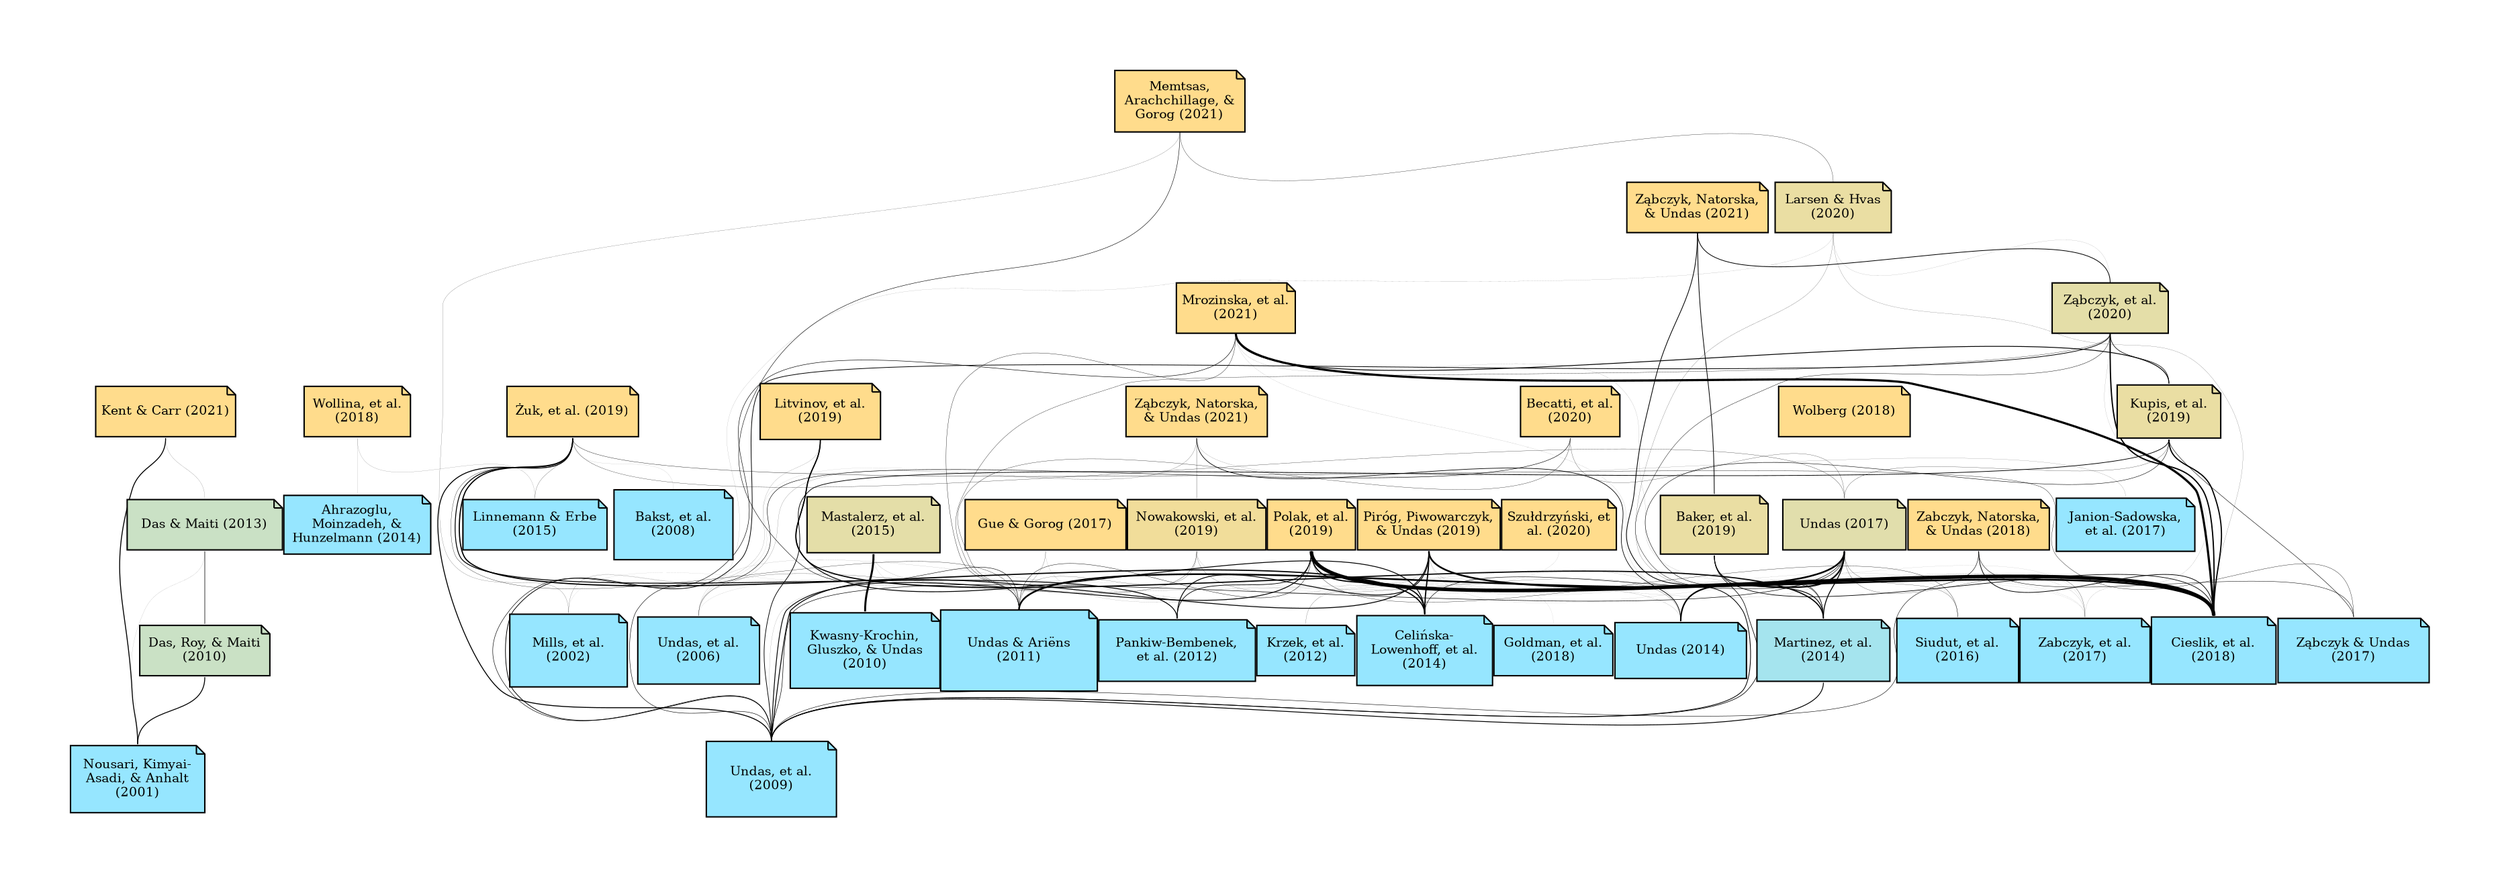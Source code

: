 digraph {

pad=0.7
layout=dot
rankdir=BT
ranksep=0.5
nodesep=0.0
splines=true
outputorder=edgesfirst

node [shape=note style=filled fontsize=9 fillcolor=none target="_blank" ordering="in"]
edge [arrowhead=none]

11712060 [label="Nousari, Kimyai-
Asadi, & Anhalt
(2001)" href="https://pubmed.ncbi.nlm.nih.gov/11712060/" tooltip="Title: Chronic idiopathic acrocyanosis.
~
By: Nousari, Kimyai-Asadi, Anhalt
Date: 2001 Dec
~
Abstract: Acrocyanosis is an uncommon condition characterized by symmetric coolness and violaceous discoloration of the hands and feet. The nose, ears, lips, and nipples are also often affected. The disease is temperature dependent and generally worsens with cold exposure. Acrocyanosis is often secondary to a variety of underlying causes. We present a very interesting case of a 44-year-old woman with almost lifelong idiopathic acrocyanosis. Differential diagnoses are discussed in this article.
~
PMID: 11712060
Journal: Journal of the American Academy of Dermatology" fillcolor="#96E6FF" margin=0.12781512503836437]
    12370216 [label="Mills, et al.
(2002)" href="https://pubmed.ncbi.nlm.nih.gov/12370216/" tooltip="Title: Altered fibrin clot structure in the healthy relatives of patients with premature coronary artery disease.
~
By: Mills, Ariëns, Mansfield, Grant
Date: 2002 Oct 08
~
Abstract: A family history of premature coronary artery disease (CAD) is an independent cardiovascular risk factor. Fibrin clots composed of dense fiber networks are found in young CAD patients and may occur in the relatives of such individuals.
~
PMID: 12370216
Journal: Circulation" fillcolor="#96E6FF" margin=0.21812412373755874]
    16689755 [label="Undas, et al.
(2006)" href="https://pubmed.ncbi.nlm.nih.gov/16689755/" tooltip="Title: Statins, fenofibrate, and quinapril increase clot permeability and enhance fibrinolysis in patients with coronary artery disease.
~
By: Undas, Celinska-Löwenhoff, Löwenhoff, Szczeklik
Date: 2006 May
~
Abstract: Aspirin increases fibrin clot porosity and susceptibility to lysis. It is unknown whether other drugs, in combination with aspirin, used in the treatment of coronary artery disease (CAD) might affect clot structure and resistance to lysis.
~
PMID: 16689755
Journal: Journal of thrombosis and haemostasis : JTH" fillcolor="#96E6FF" margin=0.19623979978989559]
    18656283 [label="Bakst, et al.
(2008)" href="https://pubmed.ncbi.nlm.nih.gov/18656283/" tooltip="Title: Raynaud's phenomenon: pathogenesis and management.
~
By: Bakst, Merola, Franks, Sanchez
Date: 2008 Oct
~
Abstract: Raynaud's phenomenon is a common clinical disorder for which patients frequently seek the expertise and care of dermatologists. It is manifested by recurrent vasospasm of the fingers and toes, often associated with exposure to cold temperature or emotional stress. The phenomenon is named after Maurice Raynaud, who, as a medical student, defined the first case in 1862 as episodic, symmetric, acral vasospasm characterized by pallor, cyanosis, suffusion, and a sense of fullness or tautness, which may be painful. Despite more than 140 years of research, the pathophysiology of Raynaud's phenomenon continues to elude investigators. Accordingly, although many pharmacologic treatments have been reported, there is still no cure or gold standard therapy. Further, response to treatment varies and is difficult to predict. Recently, there has been renewed interest in finding the pathogenetic mechanisms of Raynaud's phenomenon, an effort that has led to more potential targeted therapeutics. The purpose of this review is to discuss recent breakthroughs in the pathogenesis and treatment of Raynaud's phenomenon.
~
PMID: 18656283
Journal: Journal of the American Academy of Dermatology" fillcolor="#96E6FF" margin=0.20185139398778873]
    19690336 [label="Undas, et al.
(2009)" href="https://pubmed.ncbi.nlm.nih.gov/19690336/" tooltip="Title: Altered fibrin clot structure/function in patients with idiopathic venous thromboembolism and in their relatives.
~
By: Undas, Zawilska, Ciesla-Dul, Lehmann-Kopydłowska, Skubiszak, Ciepłuch, Tracz
Date: 2009 Nov 05
~
Abstract: We tested the hypothesis that fibrin structure/function is unfavorably altered in patients after idiopathic venous thromboembolism (VTE) and their relatives. Ex vivo plasma fibrin clot permeability, turbidimetry, and efficiency of fibrinolysis were investigated in 100 patients with first-ever VTE, including 34 with pulmonary embolism (PE), 100 first-degree relatives, and 100 asymptomatic controls with no history of thrombotic events. Known thrombophilia, cancer, trauma, and surgery were exclusion criteria. VTE patients and their relatives were characterized by lower clot permeability (P < .001), lower compaction (P < .001), higher maximum clot absorbancy (P < .001), and prolonged clot lysis time (P < .001) than controls, with more pronounced abnormalities, except maximum clot absorbance, in the patients versus relatives (all P < .01). Fibrin clots obtained for PE patients were more permeable, less compact, and were lysed more efficiently compared with deep-vein thrombosis patients (all P < .05) with no differences in their relatives. Being VTE relative, fibrinogen, and C-reactive protein were independent predictors of clot permeability and fibrinolysis time in combined analysis of controls and relatives. We conclude that altered fibrin clot features are associated with idiopathic VTE with a different profile of fibrin variables in PE. Similar features can be detected in VTE relatives. Fibrin properties might represent novel risk factors for thrombosis.
~
PMID: 19690336
Journal: Blood" fillcolor="#96E6FF" margin=0.23260748027008266]
    20418987 [label="Das, Roy, & Maiti
(2010)" href="https://pubmed.ncbi.nlm.nih.gov/20418987/" tooltip="Title: Remittent idiopathic necrotizing acrocyanosis - a rare entity.
~
By: Das, Roy, Maiti
Date: 2010
~
Abstract: Remittent idiopathic necrotizing acrocyanosis is a very rare condition characterized by persistent systemic cyanotic or erythrocyanotic discoloration of hands and feet. It is associated with pain, tenderness of fingers and toes and may present as ulceration or gangrene of extremities. It is aggravated with cold exposure but persists even in summer. Acrocyanosis is not due to any systemic disease; peripheral arteriolar constriction with secondary vasodilatation due to disordered vascular tone of unknown etiology has been postulated. It responds to peripheral vasodilator drug but usually needs continuous long term therapy along with avoidance of cold exposure. We report the case of a 53-year-old male farmer with remittent necrotizing acrocyanosis.
~
PMID: 20418987
Journal: Indian journal of dermatology" fillcolor="#CAE1C5" margin=0.08010299956639813]
    20471669 [label="Kwasny-Krochin,
Gluszko, & Undas
(2010)" href="https://pubmed.ncbi.nlm.nih.gov/20471669/" tooltip="Title: Unfavorably altered fibrin clot properties in patients with active rheumatoid arthritis.
~
By: Kwasny-Krochin, Gluszko, Undas
Date: 2010 Jul
~
Abstract: Altered fibrin clot properties have been reported in cardiovascular diseases (CVD) and inflammatory states. Given increased prevalence of CVD in patients with rheumatoid arthritis (RA), we investigated whether fibrin characteristics are also altered in RA patients.
~
PMID: 20471669
Journal: Thrombosis research" fillcolor="#96E6FF" margin=0.16760912590556815]
    21836064 [label="Undas & Ariëns
(2011)" href="https://pubmed.ncbi.nlm.nih.gov/21836064/" tooltip="Title: Fibrin clot structure and function: a role in the pathophysiology of arterial and venous thromboembolic diseases.
~
By: Undas, Ariëns
Date: 2011 Dec
~
Abstract: The formation of fibrin clots that are relatively resistant to lysis represents the final step in blood coagulation. We discuss the genetic and environmental regulators of fibrin structure in relation to thrombotic disease. In addition, we discuss the implications of fibrin structure for treatment of thrombosis. Fibrin clots composed of compact, highly branched networks with thin fibers are resistant to lysis. Altered fibrin structure has consistently been reported in patients with several diseases complicated by thromboembolic events, including patients with acute or prior myocardial infarction, ischemic stroke, and venous thromboembolism. Relatives of patients with myocardial infarction or venous thromboembolism display similar fibrin abnormalities. Low-dose aspirin, statins, lowering of homocysteine, better diabetes control, smoking cessation, and suppression of inflammatory response increase clot permeability and susceptibility to lysis. Growing evidence indicates that abnormal fibrin properties represent a novel risk factor for arterial and venous thrombotic events, particularly of unknown etiology in young and middle-aged patients.
~
PMID: 21836064
Journal: Arteriosclerosis, thrombosis, and vascular biology" fillcolor="#96E6FF" margin=0.26072099696478684]
    22274545 [label="Pankiw-Bembenek,
et al. (2012)" href="https://pubmed.ncbi.nlm.nih.gov/22274545/" tooltip="Title: A history of early stent thrombosis is associated with prolonged clot lysis time.
~
By: Pankiw-Bembenek, Zalewski, Goralczyk, Undas
Date: 2012 Mar
~
Abstract: It has been demonstrated that formation of compact plasma fibrin clots resistant to plasmin-mediated lysis characterises patients following in-stent thrombosis (IST). The relationship between defective fibrinolysis, reflected as prolonged clot lysis time (CLT) and IST is unclear. We sought to investigate whether patients with acute and subacute IST have impaired fibrinolytic capacity. We studied 41 definite IST patients, including 15 with acute and 26 with subacute IST experienced 2-73 months prior to enrollment, versus 41 controls matched for demographics, cardiovascular risk factors, concomitant treatment and angiographic/stent parameters. CLT, reflecting lysis of a tissue factor-induced plasma clot by exogenous tissue plasminogen activator, together with plasminogen activator inhibitor-1 (PAI-1) antigen and activity, thrombin-activatable fibrinolysis inhibitor (TAFI) antigen and activity, thrombomodulin (TM), plasminogen and α2-antiplasmin (α2AP) were measured. There were no inter-group differences in angiographic parameters, indication to the first PCI, culprit vessel or a type of stent. Patients with IST had 11% longer CLT (p=0.005) and 13% higher PAI-1 antigen (p=0.04) compared to controls. There were positive correlations in both groups between CLT and PAI-1 antigen and TAFI activity (all p<0.001). Multiple regression analysis showed that CLT (odds ratio [OR]=1.04 per 1 minute, 95% CI 1.01-1.08, p=0.02) and platelet count (OR=1.01 per 1,000/μl, 95% CI 1.00-1.02, p=0.034) were independent predictors of IST (R(2)=0.28, p<0.05). Concluding, impaired fibrinolytic potential, that is in part determined by plasma PAI-1 antigen and TAFI activity, characterises patients with a history of acute and subacute IST, which might help identify patients at higher risk of IST.
~
PMID: 22274545
Journal: Thrombosis and haemostasis" fillcolor="#96E6FF" margin=0.1613943352306837]
    22940058 [label="Krzek, et al.
(2012)" href="https://pubmed.ncbi.nlm.nih.gov/22940058/" tooltip="Title: Fibrin clot properties in women heterozygous for factor V Leiden mutation: effects of oral contraceptives.
~
By: Krzek, Ciesla-Dul, Zabczyk, Undas
Date: 2012 Oct
~
Abstract: Oral contraceptives (OC) in the presence of factor V Leiden mutation (FVL) markedly increase the risk of venous thromboembolism (VTE). Little is known about the OC and FVL-related alterations in fibrin clot properties.
~
PMID: 22940058
Journal: Thrombosis research" fillcolor="#96E6FF" margin=0.09771212547196625]
    24249890 [label="Das & Maiti (2013)" href="https://pubmed.ncbi.nlm.nih.gov/24249890/" tooltip="Title: Acrocyanosis: an overview.
~
By: Das, Maiti
Date: 2013 Nov
~
Abstract: It is a functional peripheral vascular disorder characterized by bluish discoloration of skin and mucous membrane due to diminished oxyhemoglobin. It may be due to central or local tissue oxygenation defects. It is a painful episodic disorder, where trophic changes and ulceration are very rare except in necrotizing variant. By definition, it refers to persistent abnormally deep blue or cyanotic discoloration of skin over extremities (hand and feet most commonly) due to decreased oxyhemoglobin.
~
PMID: 24249890
Journal: Indian journal of dermatology" fillcolor="#CAE1C5" margin=0.1454242509439325]
    24414255 [label="Martinez, et al.
(2014)" href="https://pubmed.ncbi.nlm.nih.gov/24414255/" tooltip="Title: Enhanced lysis and accelerated establishment of viscoelastic properties of fibrin clots are associated with pulmonary embolism.
~
By: Martinez, Cuker, Mills, Crichlow, Lightfoot, Chernysh, Nagaswami, Weisel, Ischiropoulos
Date: 2014 Mar 01
~
Abstract: The factors that contribute to pulmonary embolism (PE), a potentially fatal complication of deep vein thrombosis (DVT), remain poorly understood. Whereas fibrin clot structure and functional properties have been implicated in the pathology of venous thromboembolism and the risk for cardiovascular complications, their significance in PE remains uncertain. Therefore, we systematically compared and quantified clot formation and lysis time, plasminogen levels, viscoelastic properties, activated factor XIII cross-linking, and fibrin clot structure in isolated DVT and PE subjects. Clots made from plasma of PE subjects showed faster clot lysis times with no differences in lag time, rate of clot formation, or maximum absorbance of turbidity compared with DVT. Differences in lysis times were not due to alterations in plasminogen levels. Compared with DVT, clots derived from PE subjects showed accelerated establishment of viscoelastic properties, documented by a decrease in lag time and an increase in the rate of viscoelastic property formation. The rate and extent of fibrin cross-linking by activated factor XIII were similar between clots from DVT and PE subjects. Electron microscopy revealed that plasma fibrin clots from PE subjects exhibited lower fiber density compared with those from DVT subjects. These data suggest that clot structure and functional properties differ between DVT and PE subjects and provide insights into mechanisms that may regulate embolization.
~
PMID: 24414255
Journal: American journal of physiology. Lung cellular and molecular physiology" fillcolor="#A5E4EE" margin=0.16760912590556815]
    24652596 [label="Celińska-
Lowenhoff, et al.
(2014)" href="https://pubmed.ncbi.nlm.nih.gov/24652596/" tooltip="Title: Altered fibrin clot structure/function in patients with antiphospholipid syndrome: association with thrombotic manifestation.
~
By: Celińska-Lowenhoff, Iwaniec, Padjas, Musiał, Undas
Date: 2014 Aug
~
Abstract: We tested the hypothesis that plasma fibrin clot structure/function is unfavourably altered in patients with antiphospholipid syndrome (APS). Ex vivo plasma clot permeability, turbidity and susceptibility to lysis were determined in 126 consecutive patients with APS enrolled five months or more since thrombotic event vs 105 controls. Patients with both primary and secondary APS were characterised by 11% lower clot permeability (p<0.001), 4.8% shorter lag phase (p<0.001), 10% longer clot lysis time (p<0.001), and 4.7% higher maximum level of D-dimer released from clots (p=0.02) as compared to the controls. Scanning electron microscopy images confirmed denser fibrin networks composed of thinner fibres in APS. Clots from patients with 'triple-antibody positivity' were formed after shorter lag phase (p=0.019) and were lysed at a slower rate (p=0.004) than in the remainder. Clots from APS patients who experienced stroke and/or myocardial infarction were 8% less permeable (p=0.01) and susceptible to lysis (10.4% longer clot lysis time [p=0.006] and 4.5% slower release of D-dimer from clots [p=0.01]) compared with those following venous thromboembolism alone. Multivariate analysis adjusted for potential confounders showed that in APS patients, lupus anticoagulant and 'triple-positivity' were the independent predictors of clot permeability, while 'triple-positivity' predicted lysis time. We conclude that APS is associated with prothrombotic plasma fibrin clot phenotype, with more pronounced abnormalities in arterial thrombosis. Molecular background for this novel prothrombotic mechanism in APS remains to be established.
~
PMID: 24652596
Journal: Thrombosis and haemostasis" fillcolor="#96E6FF" margin=0.1454242509439325]
    24671700 [label="Undas (2014)" href="https://pubmed.ncbi.nlm.nih.gov/24671700/" tooltip="Title: Fibrin clot properties and their modulation in thrombotic disorders.
~
By: Undas
Date: 2014 Jul 03
~
Abstract: Accumulating evidence indicates that accelerated formation of fibrin clots composed of compact, highly-branched networks with thin fibres which are relatively resistant to plasmin-mediated lysis can be commonly observed in patients with venous or arterial thrombosis. This review discusses characteristics of fibrin clot structure and function in patients with various thromboembolic manifestations, in particular myocardial infarction, ischaemic stroke and venous thromboembolism, based on the publications till December 2013. Moreover, factors will be presented that in vivo unfavourably determine altered fibrin clot properties in thrombotic disorders and modalities that can improve clot phenotype.
~
PMID: 24671700
Journal: Thrombosis and haemostasis" fillcolor="#96E6FF" margin=0.20314789170422554]
    24801303 [label="Ahrazoglu,
Moinzadeh, &
Hunzelmann (2014)" href="https://pubmed.ncbi.nlm.nih.gov/24801303/" tooltip="Title: [Differential diagnoses of Raynaud's phenomenon].
~
By: Ahrazoglu, Moinzadeh, Hunzelmann
Date: 2014 May
~
Abstract: Raynaud's phenomenon (RP) is characterized by repeated vasospastic attacks of the distal extremities induced by cold, humidity, vibrations or emotional stress. It typically presents a triphasic colour change from white (palor; vasoconstriction) to blue (cyanosis) and red (reactive hyperaemia). The symptoms are based on a primary RP in 90 %. Secondary RP is a symptom of an underlying disease. RP has to be distinguished from other colour changes of the distal extremities like acrocyanosis, erythromelalgia, perniosis and Chilblain-Lupus. Patients history, clinical examination, ANA, ESR/CRP and nailfold capillaroscopy are essential for the early diagnosis of an underlying disease. The initiation of angiologic tests is important in patients with digital ulcers, necrosis or gangrene. Important differential diagnoses in secondary RP are autoimmune rheumatic diseases like systemic sclerosis and systemic lupus erythematodes as well as vascular diseases like arterial occlusions and compression syndromes or concomitant medication (i. e. beta-blocker).
~
PMID: 24801303
Journal: Deutsche medizinische Wochenschrift (1946)" fillcolor="#96E6FF" margin=0.08010299956639813]
    26098320 [label="Linnemann & Erbe
(2015)" href="https://pubmed.ncbi.nlm.nih.gov/26098320/" tooltip="Title: Raynauds phenomenon - assessment and differential diagnoses.
~
By: Linnemann, Erbe
Date: 2015 May
~
Abstract: Raynauds phenomenon (RP) is characterised by paroxysmal reversible episodes of vasospasm, usually involving peripheral small vessels of the fingers or toes and resulting in a triple-colour change starting with pallor and followed by cyanosis and erythema. Attacks are typically triggered by cold or emotional stress. The diagnosis of RP can be made on the basis of the patients clinical symptoms. Primary RP occurs without underlying disease and is considered a benign condition. A normal erythrocyte sedimentation rate, negative testing for antinuclear antibodies, normal nailfold capillaries and the absence of structural micro- or macrovascular damage and other diseases lead to the diagnosis of primary RP. Digital photoplethysmography and pulse contour analysis can be used as an additional tool to exclude structural macro- or microvascular disease. In contrast, secondary RP is associated with other diseases, mainly connective tissue diseases such as systemic sclerosis. If there is a suspicion of secondary RP, a thorough laboratory and vascular assessment is required to make the diagnosis of underlying disease. Acrocyanosis and erythromelalgia are additional functional vascular disorders that can be easily distinguished when patients are carefully assessed for their history and clinical symptoms.
~
PMID: 26098320
Journal: VASA. Zeitschrift fur Gefasskrankheiten" fillcolor="#96E6FF" margin=0.09771212547196625]
    26540111 [label="Mastalerz, et al.
(2015)" href="https://pubmed.ncbi.nlm.nih.gov/26540111/" tooltip="Title: Unfavorably Altered Fibrin Clot Properties in Patients with Eosinophilic Granulomatosis with Polyangiitis (Churg-Strauss Syndrome): Association with Thrombin Generation and Eosinophilia.
~
By: Mastalerz, Celińska-Lӧwenhoff, Krawiec, Batko, Tłustochowicz, Undas
Date: 2015
~
Abstract: Given reports on the increased prevalence of thromboembolic incidents in patients with eosinophilic granulomatosis with polyangiitis (EGPA; Churg-Strauss syndrome), we investigated whether fibrin clot properties are unfavorably altered in EGPA.
~
PMID: 26540111
Journal: PloS one" fillcolor="#E4DEA8" margin=0.1345098040014257]
    26786481 [label="Siudut, et al.
(2016)" href="https://pubmed.ncbi.nlm.nih.gov/26786481/" tooltip="Title: Reduced plasma fibrin clot permeability and susceptibility to lysis are associated with increased risk of postthrombotic syndrome.
~
By: Siudut, Grela, Wypasek, Plens, Undas
Date: 2016 Apr
~
Abstract: The postthrombotic syndrome (PTS) is a severe complication of deep vein thrombosis (DVT). Reduced plasma clot permeability and lysability have been linked to DVT and residual vein obstruction. OBJECTIVES We investigated whether altered fibrin clot properties are associated with the occurrence of PTS.
~
PMID: 26786481
Journal: Journal of thrombosis and haemostasis : JTH" fillcolor="#96E6FF" margin=0.17552725051033058]
    28062504 [label="Zabczyk, et al.
(2017)" href="https://pubmed.ncbi.nlm.nih.gov/28062504/" tooltip="Title: Prothrombotic Fibrin Clot Phenotype Is Associated With Recurrent Pulmonary Embolism After Discontinuation of Anticoagulant Therapy.
~
By: Zabczyk, Plens, Wojtowicz, Undas
Date: 2017 Feb
~
Abstract: Pulmonary embolism (PE) is a life-threatening manifestation of venous thromboembolism with a high recurrence rate after anticoagulation cessation. Recently, we have reported that prothrombotic clot phenotype in venous thromboembolism patients is associated with an increased risk of recurrent deep-vein thrombosis.
~
PMID: 28062504
Journal: Arteriosclerosis, thrombosis, and vascular biology" fillcolor="#96E6FF" margin=0.17552725051033058]
    28740853 [label="Undas (2017)" href="https://pubmed.ncbi.nlm.nih.gov/28740853/" tooltip="Title: Prothrombotic Fibrin Clot Phenotype in Patients with Deep Vein Thrombosis and Pulmonary Embolism: A New Risk Factor for Recurrence.
~
By: Undas
Date: 2017
~
Abstract: Prothrombotic fibrin clot phenotype, involving faster formation of dense meshwork composed of thinner and highly branched fibers that are relatively resistant to plasmin-induced lysis, has been reported in patients with not only myocardial infarction or stroke, but also venous thromboembolism (VTE), encompassing deep vein thrombosis (DVT), and/or pulmonary embolism (PE). Prothrombotic fibrin clot phenotype, in particular prolonged clot lysis time, is considered a novel risk factor for VTE as well as venous thrombosis at unusual location, for example, cerebral sinus venous thrombosis, retinal vein obstruction, and Budd-Chiari syndrome. Growing evidence from observational studies indicates that abnormal fibrin clot properties can predict recurrent DVT and PE and they are involved in serious complications of VTE, for example, thromboembolic pulmonary hypertension and postthrombotic syndrome. The purpose of this article is to review our current understanding of the role of fibrin clot structure and function in venous thrombosis with emphasis on clinical issues ranging from prognosis to therapy.
~
PMID: 28740853
Journal: BioMed research international" fillcolor="#E1DEAC" margin=0.16760912590556815]
    28771277 [label="Janion-Sadowska,
et al. (2017)" href="https://pubmed.ncbi.nlm.nih.gov/28771277/" tooltip="Title: Plasma fibrin clot properties in the G20210A prothrombin mutation carriers following venous thromboembolism: the effect of rivaroxaban.
~
By: Janion-Sadowska, Natorska, Siudut, Ząbczyk, Stanisz, Undas
Date: 2017 08 30
~
Abstract: We sought to investigate whether the G20210A prothrombin mutation modifies plasma fibrin clot properties in patients after venous thromboembolism (VTE) and how rivaroxaban treatment affects these alterations. We studied 34 prothrombin mutation heterozygous carriers and sex- and age-matched 34 non-carriers, all at least three months since the first VTE episode, before and during treatment with rivaroxaban. Clot permeability (Ks) and clot lysis time (CLT) with or without elimination of thrombin activatable fibrinolysis inhibitor (TAFI) were assessed at baseline, 2-6 hours (h) after and 20-25 h after intake of rivaroxaban (20 mg/day). At baseline, the prothrombin mutation group formed denser clots (Ks -12 %, p=0.0006) and had impaired fibrinolysis (CLT +14 %, p=0.004, and CLT-TAFI +13 %, p=0.03) compared with the no mutation group and were similar to those observed in 15 healthy unrelated prothrombin mutation carriers. The G20210A prothrombin mutation was the independent predictor for Ks and CLT before rivaroxaban intake. At 2-6 h after rivaroxaban intake, clot properties improved in both G20210A carriers and non-carriers (Ks +38 %, and +37 %, CLT -25 % and -25 %, CLT-TAFI -20 % and -24 %, respectively, all p<0.001), but those parameters were worse in the prothrombin mutation group (Ks -12.8 %, CLT +17 %, CLT-TAFI +13 %, all p<0.001). Rivaroxaban concentration correlated with fibrin clot properties. After 20-25 h since rivaroxaban intake most clot properties returned to baseline. Rivaroxaban-related differences in clot structure were confirmed by scanning electron microscopy images. In conclusion, rivaroxaban treatment, though improves fibrin clot properties, cannot abolish more prothrombotic fibrin clot phenotype observed in prothrombin mutation carriers following VTE.
~
PMID: 28771277
Journal: Thrombosis and haemostasis" fillcolor="#96E6FF" margin=0.1198970004336019]
    28841147 [label="Gue & Gorog (2017)" href="https://pubmed.ncbi.nlm.nih.gov/28841147/" tooltip="Title: Importance of Endogenous Fibrinolysis in Platelet Thrombus Formation.
~
By: Gue, Gorog
Date: 2017 Aug 25
~
Abstract: The processes of thrombosis and coagulation are finely regulated by endogenous fibrinolysis maintaining healthy equilibrium. When the balance is altered in favour of platelet activation and/or coagulation, or if endogenous fibrinolysis becomes less efficient, pathological thrombosis can occur. Arterial thrombosis remains a major cause of morbidity and mortality in the world despite advances in medical therapies. The role endogenous fibrinolysis in the pathogenesis of arterial thrombosis has gained increasing attention in recent years as it presents novel ways to prevent and treat existing diseases. In this review article, we discuss the role of endogenous fibrinolysis in platelet thrombus formation, methods of measurement of fibrinolytic activity, its role in predicting cardiovascular diseases and clinical outcomes and future directions.
~
PMID: 28841147
Journal: International journal of molecular sciences" fillcolor="#FFDC8C" margin=0.12781512503836437]
    29225327 [label="Ząbczyk & Undas
(2017)" href="https://pubmed.ncbi.nlm.nih.gov/29225327/" tooltip="Title: Plasma fibrin clot structure and thromboembolism: clinical implications.
~
By: Ząbczyk, Undas
Date: 2017 12 22
~
Abstract: Fibrin formed as a result of fibrinogen polymerization is the main protein component of a clot in a test tube and intravascular thrombi in vivo. Fibrin clot structure characterized by fiber diameter and pore size differs between healthy persons and those with thromboembolic diseases, in part due to the quality and quantity of fibrinogen and the magnitude of thrombin generation. A key measure of plasma clot structure is its permeability, reflected by the Darcy constant (Ks). Reduced Ks is a typical feature of the prothrombotic fibrin clot phenotype, which is associated with faster formation of denser fibrin mesh, relatively resistant to lysis. Low Ks has been reported in patients with prior or acute myocardial infarction (MI), stroke, or venous thromboembolism (encompassing deep vein thrombosis [DVT] and pulmonary embolism [PE]), as well as in those with prothrombotic conditions (eg, in several thrombophilic states) and in the presence of cardiovascular risk factors (eg, obesity). Antithrombotic and anticoagulant agents, along with statins, have been shown to increase Ks. Growing evidence indicates associations between the properties of plasma fibrin clots and morphology of intravascular thrombi in patients with MI. Recently, reduced Ks has been shown to predict recurrent thromboembolic episodes in patients with a history of stroke, PE, DVT, and their serious complications, including postthrombotic syndrome and thromboembolic pulmonary hypertension. We discuss the current evidence for the significance of clot density measured in vitro as a prognostic marker in a number of clinical conditions associated with elevated thromboembolic risk.
~
PMID: 29225327
Journal: Polish archives of internal medicine" fillcolor="#96E6FF" margin=0.18010299956639814]
    29242187 [label="Cieslik, et al.
(2018)" href="https://pubmed.ncbi.nlm.nih.gov/29242187/" tooltip="Title: Altered plasma clot properties increase the risk of recurrent deep vein thrombosis: a cohort study.
~
By: Cieslik, Mrozinska, Broniatowska, Undas
Date: 2018 02 15
~
Abstract: It has been demonstrated that fibrin clots generated from plasma samples obtained from patients with prior thromboembolic events are denser and less susceptible to lysis. Such a prothrombotic fibrin clot phenotype has been suggested as a new risk factor for venous thromboembolism, but its prognostic value is unclear. To assess whether abnormal clot properties can predict recurrent deep vein thrombosis (DVT), we studied 320 consecutive patients aged 18 to 70 years following the first-ever DVT. Plasma clot properties were evaluated after 3 months of anticoagulant treatment since the index event. A mean duration of anticoagulation was 10 months (range, 4-20). Recurrent DVT was observed in 77 patients (25%; 6.6%/year) during a median follow-up of 44 months. Recurrences of DVT were associated with faster formation (-9% lag phase) of denser fibrin networks (-12% fibrin clot permeability [Ks]) and 4% higher maximum absorbance of plasma clots that displayed impaired fibrinolytic degradation (+25% prolonged clot lysis time [CLT]) and a 5% slower rate of increase in D-dimer levels during clot degradation (D-Drate; all P < .05). Proximal DVT alone, higher C-reactive protein, D-dimer, peak thrombin, lower Ks, shorter lag phase, decreased D-Drate, and prolonged CLT were independent predictors of recurrences (all P < .05). Individuals characterized by low Ks (≤7.3 × 10-9 cm2) and prolonged CLT (>96 min) were at the highest risk of recurrent DVT (odds ratio, 15.8; 95% confidence interval, 7.5-33.5). Kaplan-Meier curves showed that reduced Ks and prolonged CLT predicted recurrent DVT. We demonstrate that unfavorably altered clot properties may predict recurrent DVT after anticoagulation withdrawal.
~
PMID: 29242187
Journal: Blood" fillcolor="#96E6FF" margin=0.19623979978989559]
    29484025 [label="Wollina, et al.
(2018)" href="https://pubmed.ncbi.nlm.nih.gov/29484025/" tooltip="Title: Acrocyanosis - A Symptom with Many Facettes.
~
By: Wollina, Koch, Langner, Hansel, Heinig, Lotti, Tchernev
Date: 2018 Jan 25
~
Abstract: Acrocyanosis is an uncommon complaint belonging to the acro-syndromes. It typically presents with coolness and bluish discolourations of hands, feet, ears, nose, lips and nipple. The most frequently affected parts of the body are the hands. This review discusses physical factors, vascular disorders, infectious diseases, haematological disorders, solid tumours genetic disorders, drugs, eating disorders, and spinal disease presenting as or leading to acrocyanosis.
~
PMID: 29484025
Journal: Open access Macedonian journal of medical sciences" fillcolor="#FFDC8C" margin=0.08010299956639813]
    29589187 [label="Zabczyk, Natorska,
& Undas (2018)" href="https://pubmed.ncbi.nlm.nih.gov/29589187/" tooltip="Title: Erythrocyte compression index is impaired in patients with residual vein obstruction.
~
By: Zabczyk, Natorska, Undas
Date: 2018 Jul
~
Abstract: Defective clot contraction has been postulated to contribute to thrombosis. We aimed to evaluate the association of residual vein obstruction (RVO) with erythrocyte compression within the whole-blood clot. We studied 32 patients with venous thromboembolism (VTE) taking vitamin K antagonists (VKAs) for at least 3 months (median time in therapeutic range 60%), including 12 (37.5%) with RVO, and 32 age- and sex-matched controls. In all study participants we evaluated whole blood clot retraction, expressed as the erythrocyte compression index (ECI), defined as a ratio of mean polyhedrocyte area to mean native erythrocyte area, along with clot area covered by polyhedrocytes, plasma clot permeability (Ks), clot lysis time (CLT), and thrombin generation. In both groups higher ECI, indicating impaired clot contraction, increased with older age, higher body mass index, red blood cell distribution width, and lower platelet count (all p < 0.05), but not with red blood cell count. In VTE patients ECI was 15.8% higher than in controls (median 63.6 vs. 54.9%, p = 0.021). Subjects with RVO had 20% higher ECI and 155% lower clot area covered by polyhedrocytes. RVO patients had also prolonged CLT by 41%, but not Ks, and elevated peak thrombin generation by 33%, as compared to those without RVO (all p < 0.05). This study is the first to show impaired compression of erythrocytes in RVO patients despite VKA anticoagulation. Altered ECI coexisted with hypolysability and increased thrombin generation. ECI might be useful in the diagnostic process of RVO or post-thrombotic syndrome and can help optimize the anticoagulant therapy.
~
PMID: 29589187
Journal: Journal of thrombosis and thrombolysis" fillcolor="#FFDC8C" margin=0.08010299956639813]
    29618152 [label="Goldman, et al.
(2018)" href="https://pubmed.ncbi.nlm.nih.gov/29618152/" tooltip="Title: Altered Plasma Clot Properties and Trauma-Related Venous Thromboembolism despite Thromboprophylaxis.
~
By: Goldman, Frączek, Szklanny, Papuga-Szela, Stanisz, Undas
Date: 2018 04
~
Abstract: Prothrombotic clot phenotype may characterize patients developing deep vein thrombosis (DVT) despite pharmacological thromboprophylaxis. We studied the role of fibrin clot properties and its potential determinants in individuals who experienced DVT after lower limb injury.
~
PMID: 29618152
Journal: Thrombosis and haemostasis" fillcolor="#96E6FF" margin=0.09771212547196625]
    29994896 [label="Wolberg (2018)" href="https://pubmed.ncbi.nlm.nih.gov/29994896/" tooltip="Title: Fibrinogen and factor XIII: newly recognized roles in venous thrombus formation and composition.
~
By: Wolberg
Date: 2018 09
~
Abstract: In spite of significant morbidity and mortality associated with venous thromboembolism, the underlying pathogenesis remains poorly understood.
~
PMID: 29994896
Journal: Current opinion in hematology" fillcolor="#FFDC8C" margin=0.14030899869919436]
    30635605 [label="Kupis, et al.
(2019)" href="https://pubmed.ncbi.nlm.nih.gov/30635605/" tooltip="Title: Faster fibrin clot degradation characterizes patients with central pulmonary embolism at a low risk of recurrent peripheral embolism.
~
By: Kupis, Goldman-Mazur, Polak, Ząbczyk, Undas
Date: 2019 01 11
~
Abstract: It is unclear whether thrombus location in pulmonary arteries is associated with particular clot characteristics. We assessed 156 patients following either central or peripheral pulmonary embolism (PE). Plasma clot lysis time, the rate of D-dimer release from plasma clots (D-Drate) with the maximum D-dimer concentration achieved (D-Dmax), as well as fibrin formation on turbidimetry, plasma clot permeation, thrombin generation, and fibrinolytic parameters were measured 3-6 months after PE. Patients following central PE (n = 108, 69.3%) were more likely smokers (38.9% vs 18.8%; p = 0.01), less likely carriers of factor XIII Val34Leu allele (40.7% vs 62.5%, p = 0.01), exhibited 16.7% higher D-Drate and 12.7% higher tissue plasminogen activator antigen (tPA:Ag) compared with peripheral PE (p = 0.02 and p < 0.0001, respectively). Saddle PE patients (n = 31, 19.9%) had 11.1% higher D-Drate and 7.3% higher D-Dmax compared with central PE (both p < 0.05). Twenty-three recurrent PE episodes, including 15 central episodes, during a median follow-up of 52.5 months were recorded. Plasma D-dimer and tPA:Ag were independent predictors for central recurrent PE, whereas D-Drate and peak thrombin predicted peripheral recurrent PE. Plasma clots degradation is faster in patients following central PE compared with peripheral PE and fibrinolysis markers might help to predict a type of recurrent PE.
~
PMID: 30635605
Journal: Scientific reports" fillcolor="#EADEA3" margin=0.1198970004336019]
    30684190 [label="Żuk, et al. (2019)" href="https://pubmed.ncbi.nlm.nih.gov/30684190/" tooltip="Title: Unfavourably altered plasma clot properties in patients with primary Raynaud's phenomenon: association with venous thromboembolism.
~
By: Żuk, Snarska-Drygalska, Malinowski, Papuga-Szela, Natorska, Undas
Date: 2019 Feb
~
Abstract: Associations of Raynaud's phenomenon (RP) with venous thromboembolism (VTE) are unclear. We investigated the occurrence of RP together with prothrombotic state markers and fibrin clot properties in VTE patients. In this prospective cohort study we enrolled 360 patients free of known autoimmune disease. D-dimer, von Willebrand factor (vWF), plasma clot permeability (Ks), clot lysis time (CLT) along with fibrinolysis activators and inhibitors were determined at least 3 months since the VTE event. The presence/absence of RP was diagnosed at least 6 months before VTE. Primary RP occurred in 57 subjects (17%) with a 3.6-fold higher prevalence among women. Patients with RP had 11% higher fibrinogen, 16% higher vWF, 5% lower Ks, and 10% longer CLT (all p < 0.05). Females with RP (21%) had 6.6% lower Ks, 11.2% longer CLT, and 18.5% higher vWF (all p < 0.05) compared with men. CLT was predicted by PAI-1 and vWF levels. Regression analysis showed that RP was a predictor of prolonged CLT in the whole patient group (OR 3.46, 95% CI 1.92-6.24) and in women following VTE (OR 2.75, 95% CI 1.31-5.78). Primary RP patients tend to form denser plasma fibrin clots displaying impaired lysability and increased endothelial damage. RP might be a novel risk factor for VTE, especially in women.
~
PMID: 30684190
Journal: Journal of thrombosis and thrombolysis" fillcolor="#FFDC8C" margin=0.08010299956639813]
    30725502 [label="Baker, et al.
(2019)" href="https://pubmed.ncbi.nlm.nih.gov/30725502/" tooltip="Title: Recurrent venous thromboembolism patients form clots with lower elastic modulus than those formed by patients with non-recurrent disease.
~
By: Baker, Zabczyk, Macrae, Duval, Undas, Ariëns
Date: 2019 04
~
Abstract: Essentials Venous thromboembolism (VTE) recurrence leads to decreased clot elastic modulus in plasma. Recurrent VTE is not linked to changes in clot structure, fiber radius, or factor XIII activity. Other plasma components may play a role in VTE recurrence. Prospective studies should resolve if clot stiffness can be used as predictor for recurrent VTE. SUMMARY: Background Venous thromboembolism (VTE) is associated with a high risk of recurrent events after withdrawal of anticoagulation. Objectives To determine the difference in plasma clot mechanical properties between patients with recurrent VTE (rVTE) and those with non-recurrent VTE (nrVTE). Methods We previously developed a system for determining clot mechanical properties by use of an in-house magnetic tweezers system. This system was used to determine the mechanical properties of clots made from plasma of 11 patients with rVTE and 33 with nrVTE. Plasma was mixed with micrometer-sized beads, and thrombin and calcium were added to induce clotting; the mixture was then placed in small capillary tubes, and clotting was allowed to proceed overnight. Bead displacements upon manipulation with magnetic forces were analyzed to determine clot elastic and viscous moduli. Fibrin clot structure was analyzed with turbidimetry and confocal microscopy. Factor XIII was measured by pentylamine incorporation into fibrin. Results Clots from rVTE patients showed nearly two-fold less elastic and less viscous moduli than clots from nrVTE patients, regardless of male sex, unprovoked events, family history of VTE, fibrinogen concentration, or body mass index. No differences were observed in clot structure, fibrinolysis rates, or FXIII levels. Conclusion Using magnetic tweezers for the first time in patient samples, we found that plasma clots from rVTE patients showed a reduced elastic modulus and a reduced viscous modulus as compared with clots from nrVTE patients. These data indicate a possible role for fibrin clot viscoelastic properties in determining VTE recurrence.
~
PMID: 30725502
Journal: Journal of thrombosis and haemostasis : JTH" fillcolor="#EADEA3" margin=0.15000000000000002]
    30762155 [label="Nowakowski, et al.
(2019)" href="https://pubmed.ncbi.nlm.nih.gov/30762155/" tooltip="Title: Restenosis is associated with prothrombotic plasma fibrin clot characteristics in endovascularly treated patients with critical limb ischemia.
~
By: Nowakowski, Malinowski, Niżankowski, Iwaniec, Undas
Date: 2019 May
~
Abstract: Hypolysible fibrin clots composed of tightly packed fibers characterize patients with peripheral artery disease (PAD) especially those with critical limb ischemia (CLI). Little is known about the impact of a prothrombotic clot phenotype on restenosis following endovascular revascularization in CLI. The goal of this study was to compare fibrin clot properties and their determinants in CLI patients with restenosis after endovascular treatment (ET) and those free of this complication.
~
PMID: 30762155
Journal: Journal of thrombosis and thrombolysis" fillcolor="#F1DD9A" margin=0.08010299956639813]
    31379831 [label="Litvinov, et al.
(2019)" href="https://pubmed.ncbi.nlm.nih.gov/31379831/" tooltip="Title: Lytic Susceptibility, Structure, and Mechanical Properties of Fibrin in Systemic Lupus Erythematosus.
~
By: Litvinov, Nabiullina, Zubairova, Shakurova, Andrianova, Weisel
Date: 2019
~
Abstract: Among complications of systemic lupus erythematosus (SLE), thrombotic events are relatively common and contribute significantly to the morbidity and mortality rates. An increased risk of thrombosis in various diseases has been shown to be associated with the lytic stability and mechanical stiffness of the fibrin clot determined by its structure. Here we studied alterations of the fibrin clot properties in relation to disease severity in SLE patients. Plasma clots from 28 SLE patients were characterized by the kinetics of formation and fibrinolytic dissolution (using dynamic turbidimetry), the network and fiber ultrastructure (scanning electron microscopy), viscoelasticity (shear rheometry), and the rate and degree of crosslinking (Western blotting) correlated with the disease activity, blood composition, and compared to clotting of pooled normal human plasma. Clots made from plasma of SLE patients were lysed faster with exogenous t-PA than control clots from normal plasma without a significant difference between those from active (SLEDAI>4) and inactive (SLEDAI<4) SLE patients. Clots from the blood of patients with active SLE were characterized by significantly slower onset, but faster rate of fibrin polymerization and a higher optical density due to thicker fibers compared to those from inactive SLE and control pooled normal plasma. The rheological parameters of the clots (storage and loss moduli) were significantly increased in the active SLE patients along with enhanced fibrin crosslinking and hyperfibrinogenemia. The structural and rheological alterations displayed a strong positive correlation with high fibrinogen levels and other laboratory markers of immune inflammation. In conclusion, changes in the blood composition associated with active systemic inflammation in SLE cause significant alterations in the lytic resistance of fibrin clots associated with changes in polymerization kinetics, viscoelastic properties, and structure. The formation of more rigid prothrombotic fibrin clots in the plasma of SLE patients is likely due to the inflammatory hyperfibrinogenemia and greater extent of crosslinking. However, the higher susceptibility of the SLE clots to fibrinolysis may be a protective and/or compensatory mechanism that reduces the risk of thrombotic complications and improves patient outcomes.
~
PMID: 31379831
Journal: Frontiers in immunology" fillcolor="#FFDC8C" margin=0.1345098040014257]
    31432450 [label="Polak, et al.
(2019)" href="https://pubmed.ncbi.nlm.nih.gov/31432450/" tooltip="Title: Prothrombotic clot properties can predict venous ulcers in patients following deep vein thrombosis: a cohort study.
~
By: Polak, Siudut, Plens, Undas
Date: 2019 Nov
~
Abstract: Venous ulcers are the most severe manifestation of post-thrombotic syndrome (PTS). We have previously demonstrated that formation of compact fibrin clots resistant to lysis is observed in patients following deep-vein thrombosis (DVT) who developed PTS. The current study investigated whether unfavourable fibrin clot properties can predict post-thrombotic venous ulcers. In a cohort study on 186 consecutive patients following DVT, we determined plasma fibrin clot characteristics, including clot permeability and lysability, inflammatory markers, thrombin generation, fibrinolysis proteins at 3 months since the index event. Occurrence of PTS and venous ulcers was recorded during follow-up (median, 53; range 24 to 76 months). Fifty-seven DVT patients (30.6%) developed PTS, including 12 subjects (6.45%) with a venous ulcer (4 individuals with recurrent ulcers). Patients who developed ulcers compared with the remainder had at enrolment 13.0% lower clot permeability (Ks), 17.4% longer clot lysis time (CLT), 13.1% longer lag phase of clot formation, and 5.0% higher maximum absorbance, with no difference in fibrinogen, C-reactive protein, and thrombin generation. The baseline prothrombotic fibrin clot phenotype (Ks ≤ 6.5 × 10-9 cm2 and CLT > 100 min) was associated with a higher risk of ulcers [hazard ratio (HR), 5.37; 95% confidence interval (CI), 1.3-21.5]. A multivariate model adjusted for age, sex, and fibrinogen showed that independent predictors of the ulcer occurrence were body mass index (HR 1.53; 95% CI 1.30-1.86), CLT (HR 1.43; 95% CI 1.04-2.05), and α2-antiplasmin (HR 0.95; 95% CI 0.90-0.99). This study suggests that formation of denser fibrin clots with impaired fibrinolysis predisposes to post-thrombotic venous ulcers.
~
PMID: 31432450
Journal: Journal of thrombosis and thrombolysis" fillcolor="#FFDC8C" margin=0.05]
    31827635 [label="Piróg, Piwowarczyk,
& Undas (2019)" href="https://pubmed.ncbi.nlm.nih.gov/31827635/" tooltip="Title: Plasma Fibrin Clot Properties Are Unfavorably Altered in Women following Venous Thromboembolism Associated with Combined Hormonal Contraception.
~
By: Piróg, Piwowarczyk, Undas
Date: 2019
~
Abstract: The use of hormonal contraception is associated with an increased risk of venous thromboembolism (VTE). Unfavorably altered fibrin clot phenotype has been reported in patients following unprovoked VTE who are at risk of recurrences. It remains unknown whether fibrin clot characteristics in women with contraception-related VTE differ from those in unprovoked VTE. We studied three age-matched groups of women: (1) after contraception-related VTE, (n = 48) (2) after unprovoked VTE (n = 48), and (3) controls (n = 48). Plasma fibrin clot permeability (K s), turbidity of clot formation, efficiency of fibrinolysis using clot lysis time (CLT), and rate of increase in D-dimer during lytic clot degradation (D-Drate), along with thrombin generation and fibrinolysis proteins were determined. Compared with the controls, patients following contraception-related and unprovoked VTE formed faster (lag phase, -8.8% and -20.4%, respectively) fibrin clots of increased density (K s , -8.6% and -13.4%, respectively) displaying impaired fibrinolysis as evidenced by prolonged CLT (+11.5% and +14.5%, respectively) and lower D-Drate (-7.1% and -5.6%, respectively), accompanied with higher plasminogen activator inhibitor-1 (PAI-1, +14.9% and +17.8%, respectively) and elevated peak thrombin generation (+63.8% and +36.7%, respectively). The only differences between women with unprovoked and contraception-related VTE were lower fibrin mass in plasma clots (D-Dmax, -8.6%), along with higher peak thrombin generation (+19.8%) and shorter lag phase (-6.8%) in the latter group. This study suggests that women after contraception-related VTE, similar to those following unprovoked VTE, have denser fibrin clot formation and impaired clot lysis. These findings might imply higher risk of VTE recurrence in women with the prothrombotic clot phenotype.
~
PMID: 31827635
Journal: Disease markers" fillcolor="#FFDC8C" margin=0.05]
    32076463 [label="Szułdrzyński, et
al. (2020)" href="https://pubmed.ncbi.nlm.nih.gov/32076463/" tooltip="Title: Plasma Fibrin Clot Properties as Determinants of Bleeding Time in Human Subjects: Association with Histidine-Rich Glycoprotein.
~
By: Szułdrzyński, Jankowski, Potaczek, Undas
Date: 2020
~
Abstract: Fibrin formation and histidine-rich glycoprotein (HRG) are involved in primary hemostasis and wound healing. Little is known regarding the relationship of clot characteristics, bleeding time, and wound healing.
~
PMID: 32076463
Journal: Disease markers" fillcolor="#FFDC8C" margin=0.05]
    32651425 [label="Ząbczyk, et al.
(2020)" href="https://pubmed.ncbi.nlm.nih.gov/32651425/" tooltip="Title: Prothrombotic fibrin clot properties associated with NETs formation characterize acute pulmonary embolism patients with higher mortality risk.
~
By: Ząbczyk, Natorska, Janion-Sadowska, Metzgier-Gumiela, Polak, Plens, Janion, Skonieczny, Mizia-Stec, Undas
Date: 2020 07 10
~
Abstract: Venous thromboembolism is associated with formation of denser fibrin clots resistant to lysis. We investigated whether prothrombotic plasma clot properties are associated with the severity of acute pulmonary embolism (PE). We enrolled 126 normotensive acute PE patients (aged 58 ± 14 years) and 25 age- and sex-matched healthy controls. Plasma fibrin clot permeability (Ks), clot lysis time (CLT), endogenous thrombin potential (ETP), plasminogen activator inhibitor-1 (PAI-1), and citrullinated histone H3 (citH3) were evaluated on admission. PE patients compared to controls had 370% higher citH3 levels, 41% higher ETP, 16.5% reduced Ks, and 25.6% prolonged CLT. Patients with intermediate-high (n = 29) and intermediate-low (n = 77) PE mortality risk had reduced Ks and prolonged CLT, increased PAI-1 and ETP as compared to low-risk PE (n = 20) patients. Prolonged CLT was predicted by PAI-1 and citH3, while low Ks by C-reactive protein. During a 12-month follow-up 9 (7.1%) patients who had 24% higher ETP, 45% higher citH3 levels, and 18% prolonged CLT at baseline died. High ETP combined with elevated citH3 levels and prolonged CLT was associated with eightfold increased risk of PE-related death. Prothrombotic fibrin clot properties and enhanced neutrophil extracellular traps formation are associated with higher early mortality risk in acute PE patients, which suggests a prognostic role of these biomarkers.
~
PMID: 32651425
Journal: Scientific reports" fillcolor="#E4DEA8" margin=0.11020599913279625]
    32800682 [label="Kent & Carr (2021)" href="https://pubmed.ncbi.nlm.nih.gov/32800682/" tooltip="Title: A visually striking case of primary acrocyanosis: A rare cause of the blue digit.
~
By: Kent, Carr
Date: 2021 02
~
Abstract: Cold environments can trigger a variety of conditions, which, in their acute phase often present to the Emergency Department. Primary acrocyanosis is a distinct, rare condition which may be missed resulting in misdiagnosis and mismanagement. Primary acrocyanosis is a peripheral vascular disorder defined by painless, symmetrical discoloration of the distal appendages and uniquely characterized by persistence of the skin color changes after cold exposure. We present a case of a 24-year-old female who presented to the Emergency Department with peripheral cyanosis after cold exposure and was eventually diagnosed with primary acrocyanosis by Rheumatology. The prognosis for primary acrocyanosis is quite good in comparison to other acrosyndromes and once secondary causes of acrocyanosis have been ruled, out can be managed conservatively with lifestyle modifications and potential follow-up with Rheumatology.
~
PMID: 32800682
Journal: The American journal of emergency medicine" fillcolor="#FFDC8C" margin=0.05]
    32806658 [label="Becatti, et al.
(2020)" href="https://pubmed.ncbi.nlm.nih.gov/32806658/" tooltip="Title: Super-Resolution Microscopy Reveals an Altered Fibrin Network in Cirrhosis: The Key Role of Oxidative Stress in Fibrinogen Structural Modifications.
~
By: Becatti, Mannucci, Argento, Gitto, Vizzutti, Marra, Taddei, Fiorillo, Laffi
Date: 2020 Aug 12
~
Abstract: Cirrhotic patients show a reduced synthesis of both pro- and anti-coagulant factors. Recent reports indicate that they are characterized by a higher risk of thrombotic rather than hemorrhagic complications, but the mechanisms conferring this risk are not fully elucidated. Oxidative-mediated fibrinogen modifications may explain, at least in part, a prothrombotic profile. The aim of the present pilot study was to investigate the alterations in fibrinogen structure and function in patients with cirrhosis of various severity and to correlate these findings with the mechanisms of thrombus formation. We assessed in plasma specific oxidative stress markers and measured oxidative modifications, functional and structural parameters in purified fibrinogen fractions obtained from cirrhotic patients and control subjects. We enrolled 15 cirrhotic patients (5 patients belonging to each of the three Child-Turcotte-Pugh classes) and 20 age- and sex-matched healthy controls. Plasma redox status, fibrinogen oxidative modifications, thrombin-catalyzed fibrin polymerization and fibrin resistance to plasmin-induced lysis were significantly altered in cirrhotic patients and were associated to disease severity. Importantly, clot structure obtained by stimulated emission depletion (STED) super-resolution microscopy indicated modifications in fiber diameter and in clot porosity in cirrhotic patients. Fibrin fiber diameter significantly decreased in cirrhotic patients when compared to controls, and this difference became more marked with disease progression. In parallel, fibrin pore size progressively decreased along with disease severity. In cirrhotic patients, fibrinogen clot analysis and oxidative-dependent changes reveal novel structural and functional fibrinogen modifications which may favor thrombotic complications in cirrhosis.
~
PMID: 32806658
Journal: Antioxidants (Basel, Switzerland)" fillcolor="#FFDC8C" margin=0.05]
    32993011 [label="Larsen & Hvas
(2020)" href="https://pubmed.ncbi.nlm.nih.gov/32993011/" tooltip="Title: Fibrin Clot Formation and Lysis in Plasma.
~
By: Larsen, Hvas
Date: 2020 Sep 25
~
Abstract: Disturbance in the balance between fibrin formation and fibrinolysis can lead to either bleeding or thrombosis; however, our current routine coagulation assays are not sensitive to altered fibrinolysis. The clot formation and lysis assay is a dynamic plasma-based analysis that assesses the patient's capacity for fibrin formation and fibrinolysis by adding an activator of coagulation as well as fibrinolysis to plasma and measuring ex vivo fibrin clot formation and breakdown over time. This assay provides detailed information on the fibrinolytic activity but is currently used for research only, as the assay is prone to inter-laboratory variation and as it demands experienced laboratory technicians as well as specialized personnel to validate and interpret the results. Here, we describe a protocol for the clot formation and lysis assay used at our research laboratory.
~
PMID: 32993011
Journal: Methods and protocols" fillcolor="#EADEA3" margin=0.09771212547196625]
    33540604 [label="Memtsas,
Arachchillage, &
Gorog (2021)" href="https://pubmed.ncbi.nlm.nih.gov/33540604/" tooltip="Title: Role, Laboratory Assessment and Clinical Relevance of Fibrin, Factor XIII and Endogenous Fibrinolysis in Arterial and Venous Thrombosis.
~
By: Memtsas, Arachchillage, Gorog
Date: 2021 Feb 02
~
Abstract: Diseases such as myocardial infarction, ischaemic stroke, peripheral vascular disease and venous thromboembolism are major contributors to morbidity and mortality. Procoagulant, anticoagulant and fibrinolytic pathways are finely regulated in healthy individuals and dysregulated procoagulant, anticoagulant and fibrinolytic pathways lead to arterial and venous thrombosis. In this review article, we discuss the (patho)physiological role and laboratory assessment of fibrin, factor XIII and endogenous fibrinolysis, which are key players in the terminal phase of the coagulation cascade and fibrinolysis. Finally, we present the most up-to-date evidence for their involvement in various disease states and assessment of cardiovascular risk.
~
PMID: 33540604
Journal: International journal of molecular sciences" fillcolor="#FFDC8C" margin=0.09771212547196625]
    33562624 [label="Ząbczyk, Natorska,
& Undas (2021)" href="https://pubmed.ncbi.nlm.nih.gov/33562624/" tooltip="Title: Factor XIII and Fibrin Clot Properties in Acute Venous Thromboembolism.
~
By: Ząbczyk, Natorska, Undas
Date: 2021 Feb 05
~
Abstract: Coagulation factor XIII (FXIII) is converted by thrombin into its active form, FXIIIa, which crosslinks fibrin fibers, rendering clots more stable and resistant to degradation. FXIII affects fibrin clot structure and function leading to a more prothrombotic phenotype with denser networks, characterizing patients at risk of venous thromboembolism (VTE). Mechanisms regulating FXIII activation and its impact on fibrin structure in patients with acute VTE encompassing pulmonary embolism (PE) or deep vein thrombosis (DVT) are poorly elucidated. Reduced circulating FXIII levels in acute PE were reported over 20 years ago. Similar observations indicating decreased FXIII plasma activity and antigen levels have been made in acute PE and DVT with their subsequent increase after several weeks since the index event. Plasma fibrin clot proteome analysis confirms that clot-bound FXIII amounts associated with plasma FXIII activity are decreased in acute VTE. Reduced FXIII activity has been associated with impaired clot permeability and hypofibrinolysis in acute PE. The current review presents available studies on the role of FXIII in the modulation of fibrin clot properties during acute PE or DVT and following these events. Better understanding of FXIII's involvement in the pathophysiology of acute VTE might help to improve current therapeutic strategies in patients with acute VTE.
~
PMID: 33562624
Journal: International journal of molecular sciences" fillcolor="#FFDC8C" margin=0.08010299956639813]
    34279484 [label="Ząbczyk, Natorska,
& Undas (2021)" href="https://pubmed.ncbi.nlm.nih.gov/34279484/" tooltip="Title: Fibrin Clot Properties in Atherosclerotic Vascular Disease: From Pathophysiology to Clinical Outcomes.
~
By: Ząbczyk, Natorska, Undas
Date: 2021 Jul 05
~
Abstract: Fibrin is a major component of thrombi formed on the surface of atherosclerotic plaques. Fibrin accumulation as a consequence of local blood coagulation activation takes place inside atherosclerotic lesions and contributes to their growth. The imbalance between thrombin-mediated fibrin formation and fibrin degradation might enhance atherosclerosis in relation to inflammatory states reflected by increased fibrinogen concentrations, the key determinant of fibrin characteristics. There are large interindividual differences in fibrin clot structure and function measured in plasma-based assays and in purified fibrinogen-based systems. Several observational studies have demonstrated that subjects who tend to generate denser fibrin networks displaying impaired clot lysis are at an increased risk of developing advanced atherosclerosis and arterial thromboembolic events. Moreover, the majority of cardiovascular risk factors are also associated with unfavorably altered fibrin clot properties, with their improvement following effective therapy, in particular with aspirin, statins, and anticoagulant agents. The prothrombotic fibrin clot phenotype has been reported to have a predictive value in terms of myocardial infarction, ischemic stroke, and acute limb ischemia. This review article summarizes available data on the association of fibrin clot characteristics with atherosclerotic vascular disease and its potential practical implications.
~
PMID: 34279484
Journal: Journal of clinical medicine" fillcolor="#FFDC8C" margin=0.08010299956639813]
    34702844 [label="Mrozinska, et al.
(2021)" href="https://pubmed.ncbi.nlm.nih.gov/34702844/" tooltip="Title: Accelerated fibrin clot degradation is associated with arterial thromboembolism in patients following venous thrombosis: a cohort study.
~
By: Mrozinska, Wypasek, Broniatowska, Undas
Date: 2021 Oct 26
~
Abstract: Several lines of evidence have suggested that patients following venous thromboembolism (VTE) are at higher risk of arterial thromboembolism (ATE). Prothrombotic fibrin clot characteristics were reported in individuals with cardiovascular risk factors. We investigated whether specific fibrin clot properties measured after 3-4 months of anticoagulation characterize VTE patients with subsequent ATE. We enrolled 320 patients following VTE aged below 70 years (median age, 46). Ten patients were lost to follow-up. ATE occurred in 21 individuals after a median 54 (31-68) months during a follow-up of 87.5 months (incidence 0.94%; 95% confidence interval [CI], 0.59-1.4 per patient-year). Patients with ATE had faster fibrin clot degradation, reflected by maximum rate of D-dimer increase during plasma clot lysis induced by tissue-type plasminogen activator (D-Drate) at baseline. Clot permeability, turbidimetric variables, clot lysis time, and thrombin generation were unrelated to ATE. Univariable Cox proportional hazards analysis showed that age, diabetes, and D-Drate were risk factors for subsequent ATE. Increased D-Drate (by 0.001 mg/L/min; hazard ratio, 1.08; 95% CI 1.02-1.14) was an independent predictor of ATE after adjustment for potential confounders. Faster fibrin clot degradation at 3 months since VTE may increase the risk of ATE among VTE patients during follow-up.
~
PMID: 34702844
Journal: Scientific reports" fillcolor="#FFDC8C" margin=0.05]

11712060:n->20418987:s [penwidth=0.637456]
    11712060:n->24249890:s [penwidth=0.039037]
    11712060:n->32800682:s [penwidth=0.671661]
    12370216:n->26540111:s [penwidth=0.008485]
    12370216:n->28841147:s [penwidth=0.026164]
    12370216:n->30635605:s [penwidth=0.001975]
    12370216:n->30684190:s [penwidth=0.007419]
    12370216:n->31379831:s [penwidth=0.060113]
    12370216:n->31432450:s [penwidth=0.005821]
    12370216:n->33540604:s [penwidth=0.085177]
    12370216:n->34279484:s [penwidth=0.031362]
    12370216:n->34702844:s [penwidth=0.007037]
    16689755:n->28740853:s [penwidth=0.023255]
    16689755:n->30635605:s [penwidth=0.005010]
    16689755:n->30762155:s [penwidth=0.112340]
    16689755:n->31827635:s [penwidth=0.041089]
    16689755:n->32076463:s [penwidth=0.031190]
    16689755:n->32993011:s [penwidth=0.040954]
    16689755:n->34279484:s [penwidth=0.074183]
    16689755:n->34702844:s [penwidth=0.003462]
    18656283:n->30684190:s [penwidth=0.034048]
    19690336:n->24414255:s [penwidth=0.590571]
    19690336:n->26540111:s [penwidth=0.022035]
    19690336:n->28740853:s [penwidth=0.336629]
    19690336:n->28841147:s [penwidth=0.015513]
    19690336:n->29589187:s [penwidth=0.289241]
    19690336:n->29994896:s [penwidth=0.002945]
    19690336:n->30635605:s [penwidth=0.464147]
    19690336:n->30684190:s [penwidth=0.668504]
    19690336:n->30725502:s [penwidth=0.400550]
    19690336:n->30762155:s [penwidth=0.052213]
    19690336:n->31432450:s [penwidth=0.578935]
    19690336:n->31827635:s [penwidth=0.610160]
    19690336:n->32651425:s [penwidth=0.482097]
    19690336:n->32806658:s [penwidth=0.304316]
    19690336:n->33540604:s [penwidth=0.019371]
    19690336:n->33562624:s [penwidth=0.516429]
    19690336:n->34702844:s [penwidth=0.321051]
    20418987:n->24249890:s [penwidth=0.375988]
    20471669:n->26540111:s [penwidth=1.418181]
    20471669:n->28740853:s [penwidth=0.016504]
    20471669:n->30684190:s [penwidth=0.014670]
    20471669:n->31379831:s [penwidth=0.017045]
    21836064:n->26540111:s [penwidth=0.033425]
    21836064:n->28740853:s [penwidth=1.195528]
    21836064:n->28841147:s [penwidth=0.088784]
    21836064:n->30684190:s [penwidth=0.167005]
    21836064:n->30762155:s [penwidth=0.096215]
    21836064:n->31432450:s [penwidth=0.229934]
    21836064:n->32076463:s [penwidth=0.010699]
    21836064:n->32651425:s [penwidth=0.172534]
    21836064:n->32806658:s [penwidth=0.166761]
    21836064:n->33540604:s [penwidth=0.295468]
    21836064:n->34702844:s [penwidth=0.192680]
    22274545:n->30684190:s [penwidth=0.613661]
    22274545:n->30762155:s [penwidth=0.012444]
    22274545:n->31432450:s [penwidth=0.434311]
    22274545:n->31827635:s [penwidth=0.584419]
    22274545:n->32076463:s [penwidth=0.001048]
    22940058:n->28740853:s [penwidth=0.037995]
    22940058:n->31827635:s [penwidth=0.060200]
    24249890:n->29484025:s [penwidth=0.018574]
    24249890:n->32800682:s [penwidth=0.068587]
    24414255:n->28740853:s [penwidth=0.642409]
    24414255:n->30635605:s [penwidth=0.283715]
    24414255:n->30725502:s [penwidth=0.559742]
    24414255:n->31379831:s [penwidth=0.825089]
    24414255:n->32651425:s [penwidth=0.224766]
    24414255:n->32993011:s [penwidth=0.094187]
    24652596:n->26540111:s [penwidth=0.004107]
    24652596:n->28740853:s [penwidth=0.316297]
    24652596:n->30684190:s [penwidth=0.839167]
    24652596:n->31379831:s [penwidth=0.593700]
    24652596:n->31432450:s [penwidth=0.844705]
    24652596:n->31827635:s [penwidth=0.896799]
    24671700:n->26540111:s [penwidth=0.050807]
    24671700:n->28740853:s [penwidth=1.035041]
    24671700:n->28841147:s [penwidth=0.043968]
    24671700:n->30762155:s [penwidth=0.098461]
    24671700:n->32076463:s [penwidth=0.017106]
    24671700:n->34279484:s [penwidth=0.419102]
    24671700:n->34702844:s [penwidth=0.036708]
    24801303:n->29484025:s [penwidth=0.049820]
    26098320:n->29484025:s [penwidth=0.059456]
    26098320:n->30684190:s [penwidth=0.105076]
    26540111:n->30684190:s [penwidth=0.009774]
    26540111:n->31379831:s [penwidth=0.012617]
    26786481:n->28740853:s [penwidth=0.124504]
    26786481:n->28841147:s [penwidth=0.015758]
    26786481:n->29589187:s [penwidth=0.021168]
    26786481:n->29994896:s [penwidth=0.005173]
    26786481:n->30684190:s [penwidth=0.018213]
    26786481:n->31432450:s [penwidth=0.171328]
    26786481:n->31827635:s [penwidth=0.033047]
    26786481:n->32806658:s [penwidth=0.012987]
    26786481:n->33540604:s [penwidth=0.018363]
    28062504:n->28740853:s [penwidth=0.128286]
    28062504:n->28841147:s [penwidth=0.002645]
    28062504:n->29589187:s [penwidth=0.006487]
    28062504:n->30635605:s [penwidth=0.020749]
    28062504:n->30725502:s [penwidth=0.020815]
    28062504:n->30762155:s [penwidth=0.028703]
    28062504:n->31432450:s [penwidth=0.025734]
    28062504:n->31827635:s [penwidth=0.029251]
    28062504:n->32651425:s [penwidth=0.044304]
    28062504:n->33540604:s [penwidth=0.001216]
    28062504:n->34702844:s [penwidth=0.043534]
    28740853:n->29994896:s [penwidth=0.002248]
    28740853:n->30635605:s [penwidth=0.128404]
    28740853:n->30684190:s [penwidth=0.144751]
    28740853:n->32806658:s [penwidth=0.125834]
    28771277:n->29994896:s [penwidth=0.001072]
    28771277:n->34279484:s [penwidth=0.062197]
    29225327:n->29589187:s [penwidth=0.259695]
    29225327:n->30635605:s [penwidth=0.290662]
    29225327:n->30684190:s [penwidth=0.193732]
    29225327:n->32076463:s [penwidth=0.012751]
    29242187:n->29589187:s [penwidth=0.468300]
    29242187:n->29994896:s [penwidth=0.000229]
    29242187:n->30635605:s [penwidth=0.859782]
    29242187:n->30725502:s [penwidth=0.431303]
    29242187:n->30762155:s [penwidth=0.027200]
    29242187:n->31432450:s [penwidth=2.571160]
    29242187:n->31827635:s [penwidth=1.201539]
    29242187:n->32076463:s [penwidth=0.001455]
    29242187:n->32651425:s [penwidth=0.906313]
    29242187:n->32993011:s [penwidth=0.077900]
    29242187:n->34702844:s [penwidth=1.549750]
    29618152:n->31827635:s [penwidth=0.025222]
    30635605:n->32651425:s [penwidth=0.385367]
    30635605:n->34702844:s [penwidth=0.577579]
    30725502:n->33562624:s [penwidth=0.501735]
    30762155:n->34279484:s [penwidth=0.140115]
    32651425:n->32993011:s [penwidth=0.040559]
    32651425:n->33562624:s [penwidth=0.491735]
    32993011:n->33540604:s [penwidth=0.166069]

}

